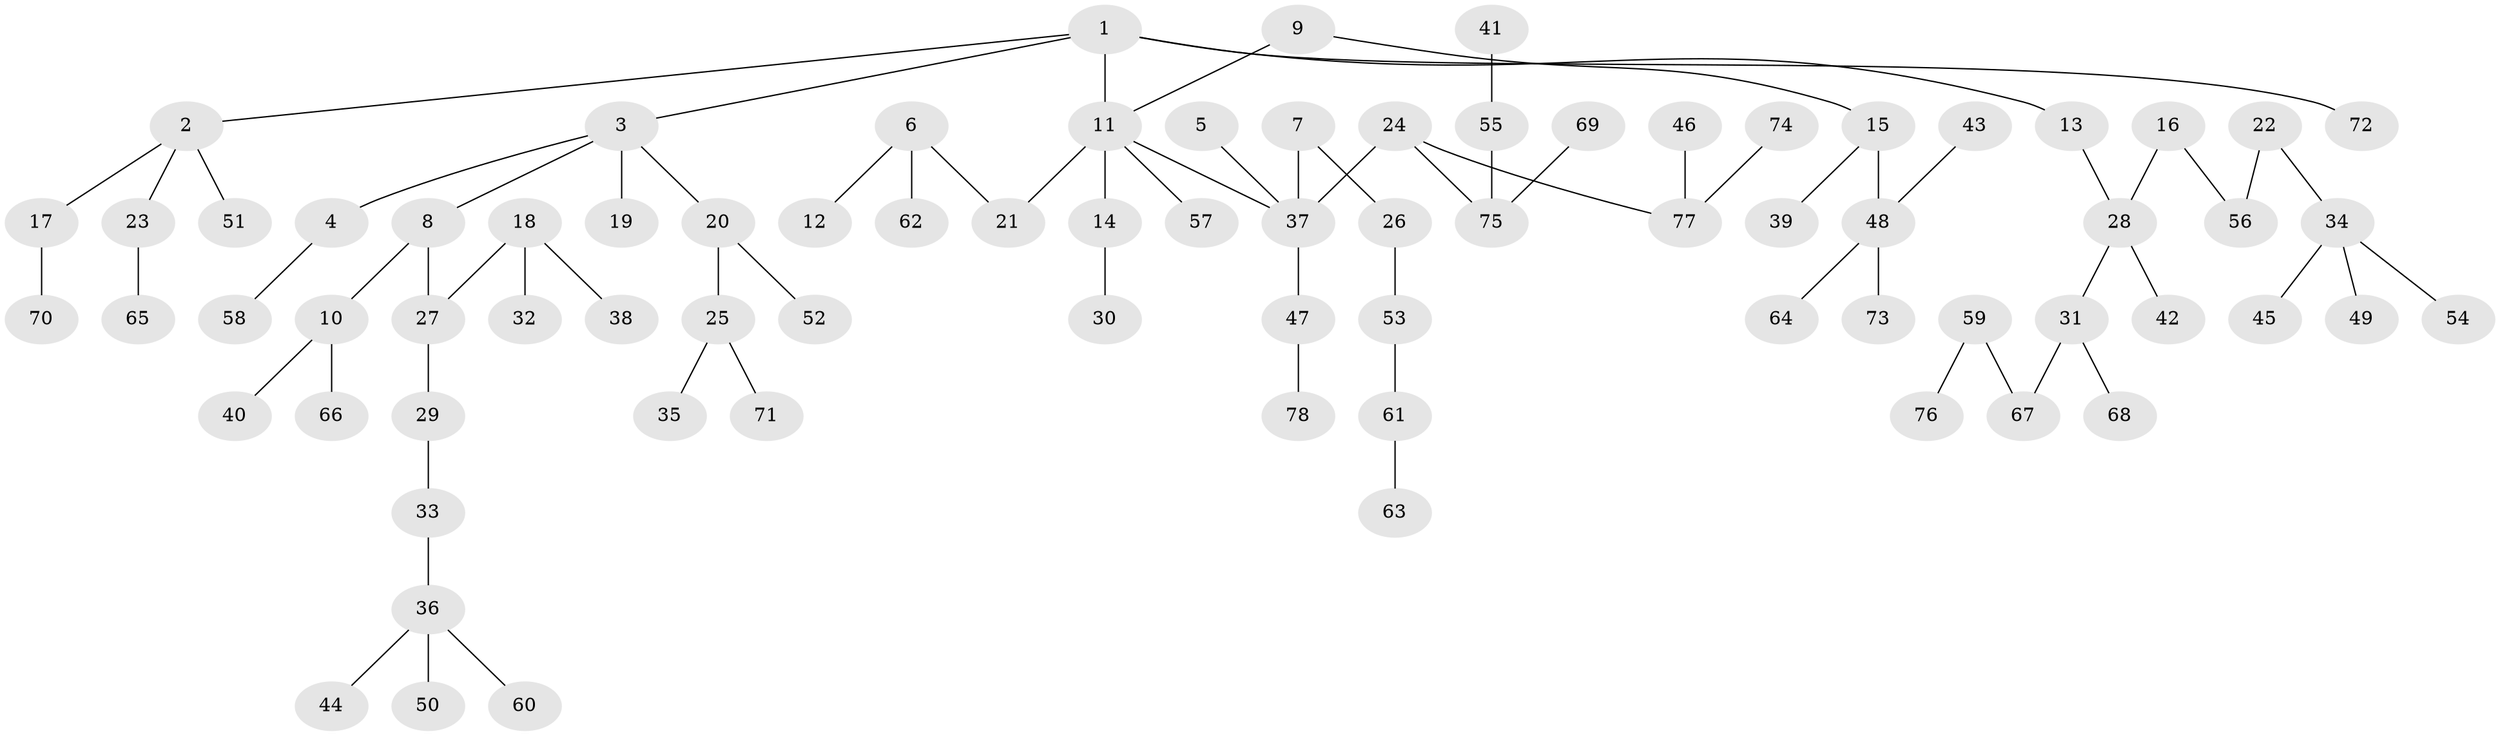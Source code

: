 // original degree distribution, {7: 0.00909090909090909, 6: 0.00909090909090909, 4: 0.07272727272727272, 5: 0.03636363636363636, 3: 0.14545454545454545, 2: 0.22727272727272727, 1: 0.5}
// Generated by graph-tools (version 1.1) at 2025/37/03/04/25 23:37:24]
// undirected, 78 vertices, 77 edges
graph export_dot {
  node [color=gray90,style=filled];
  1;
  2;
  3;
  4;
  5;
  6;
  7;
  8;
  9;
  10;
  11;
  12;
  13;
  14;
  15;
  16;
  17;
  18;
  19;
  20;
  21;
  22;
  23;
  24;
  25;
  26;
  27;
  28;
  29;
  30;
  31;
  32;
  33;
  34;
  35;
  36;
  37;
  38;
  39;
  40;
  41;
  42;
  43;
  44;
  45;
  46;
  47;
  48;
  49;
  50;
  51;
  52;
  53;
  54;
  55;
  56;
  57;
  58;
  59;
  60;
  61;
  62;
  63;
  64;
  65;
  66;
  67;
  68;
  69;
  70;
  71;
  72;
  73;
  74;
  75;
  76;
  77;
  78;
  1 -- 2 [weight=1.0];
  1 -- 3 [weight=1.0];
  1 -- 11 [weight=1.0];
  1 -- 13 [weight=1.0];
  1 -- 72 [weight=1.0];
  2 -- 17 [weight=1.0];
  2 -- 23 [weight=1.0];
  2 -- 51 [weight=1.0];
  3 -- 4 [weight=1.0];
  3 -- 8 [weight=1.0];
  3 -- 19 [weight=1.0];
  3 -- 20 [weight=1.0];
  4 -- 58 [weight=1.0];
  5 -- 37 [weight=1.0];
  6 -- 12 [weight=1.0];
  6 -- 21 [weight=1.0];
  6 -- 62 [weight=1.0];
  7 -- 26 [weight=1.0];
  7 -- 37 [weight=1.0];
  8 -- 10 [weight=1.0];
  8 -- 27 [weight=1.0];
  9 -- 11 [weight=1.0];
  9 -- 15 [weight=1.0];
  10 -- 40 [weight=1.0];
  10 -- 66 [weight=1.0];
  11 -- 14 [weight=1.0];
  11 -- 21 [weight=1.0];
  11 -- 37 [weight=1.0];
  11 -- 57 [weight=1.0];
  13 -- 28 [weight=1.0];
  14 -- 30 [weight=1.0];
  15 -- 39 [weight=1.0];
  15 -- 48 [weight=1.0];
  16 -- 28 [weight=1.0];
  16 -- 56 [weight=1.0];
  17 -- 70 [weight=1.0];
  18 -- 27 [weight=1.0];
  18 -- 32 [weight=1.0];
  18 -- 38 [weight=1.0];
  20 -- 25 [weight=1.0];
  20 -- 52 [weight=1.0];
  22 -- 34 [weight=1.0];
  22 -- 56 [weight=1.0];
  23 -- 65 [weight=1.0];
  24 -- 37 [weight=1.0];
  24 -- 75 [weight=1.0];
  24 -- 77 [weight=1.0];
  25 -- 35 [weight=1.0];
  25 -- 71 [weight=1.0];
  26 -- 53 [weight=1.0];
  27 -- 29 [weight=1.0];
  28 -- 31 [weight=1.0];
  28 -- 42 [weight=1.0];
  29 -- 33 [weight=1.0];
  31 -- 67 [weight=1.0];
  31 -- 68 [weight=1.0];
  33 -- 36 [weight=1.0];
  34 -- 45 [weight=1.0];
  34 -- 49 [weight=1.0];
  34 -- 54 [weight=1.0];
  36 -- 44 [weight=1.0];
  36 -- 50 [weight=1.0];
  36 -- 60 [weight=1.0];
  37 -- 47 [weight=1.0];
  41 -- 55 [weight=1.0];
  43 -- 48 [weight=1.0];
  46 -- 77 [weight=1.0];
  47 -- 78 [weight=1.0];
  48 -- 64 [weight=1.0];
  48 -- 73 [weight=1.0];
  53 -- 61 [weight=1.0];
  55 -- 75 [weight=1.0];
  59 -- 67 [weight=1.0];
  59 -- 76 [weight=1.0];
  61 -- 63 [weight=1.0];
  69 -- 75 [weight=1.0];
  74 -- 77 [weight=1.0];
}
